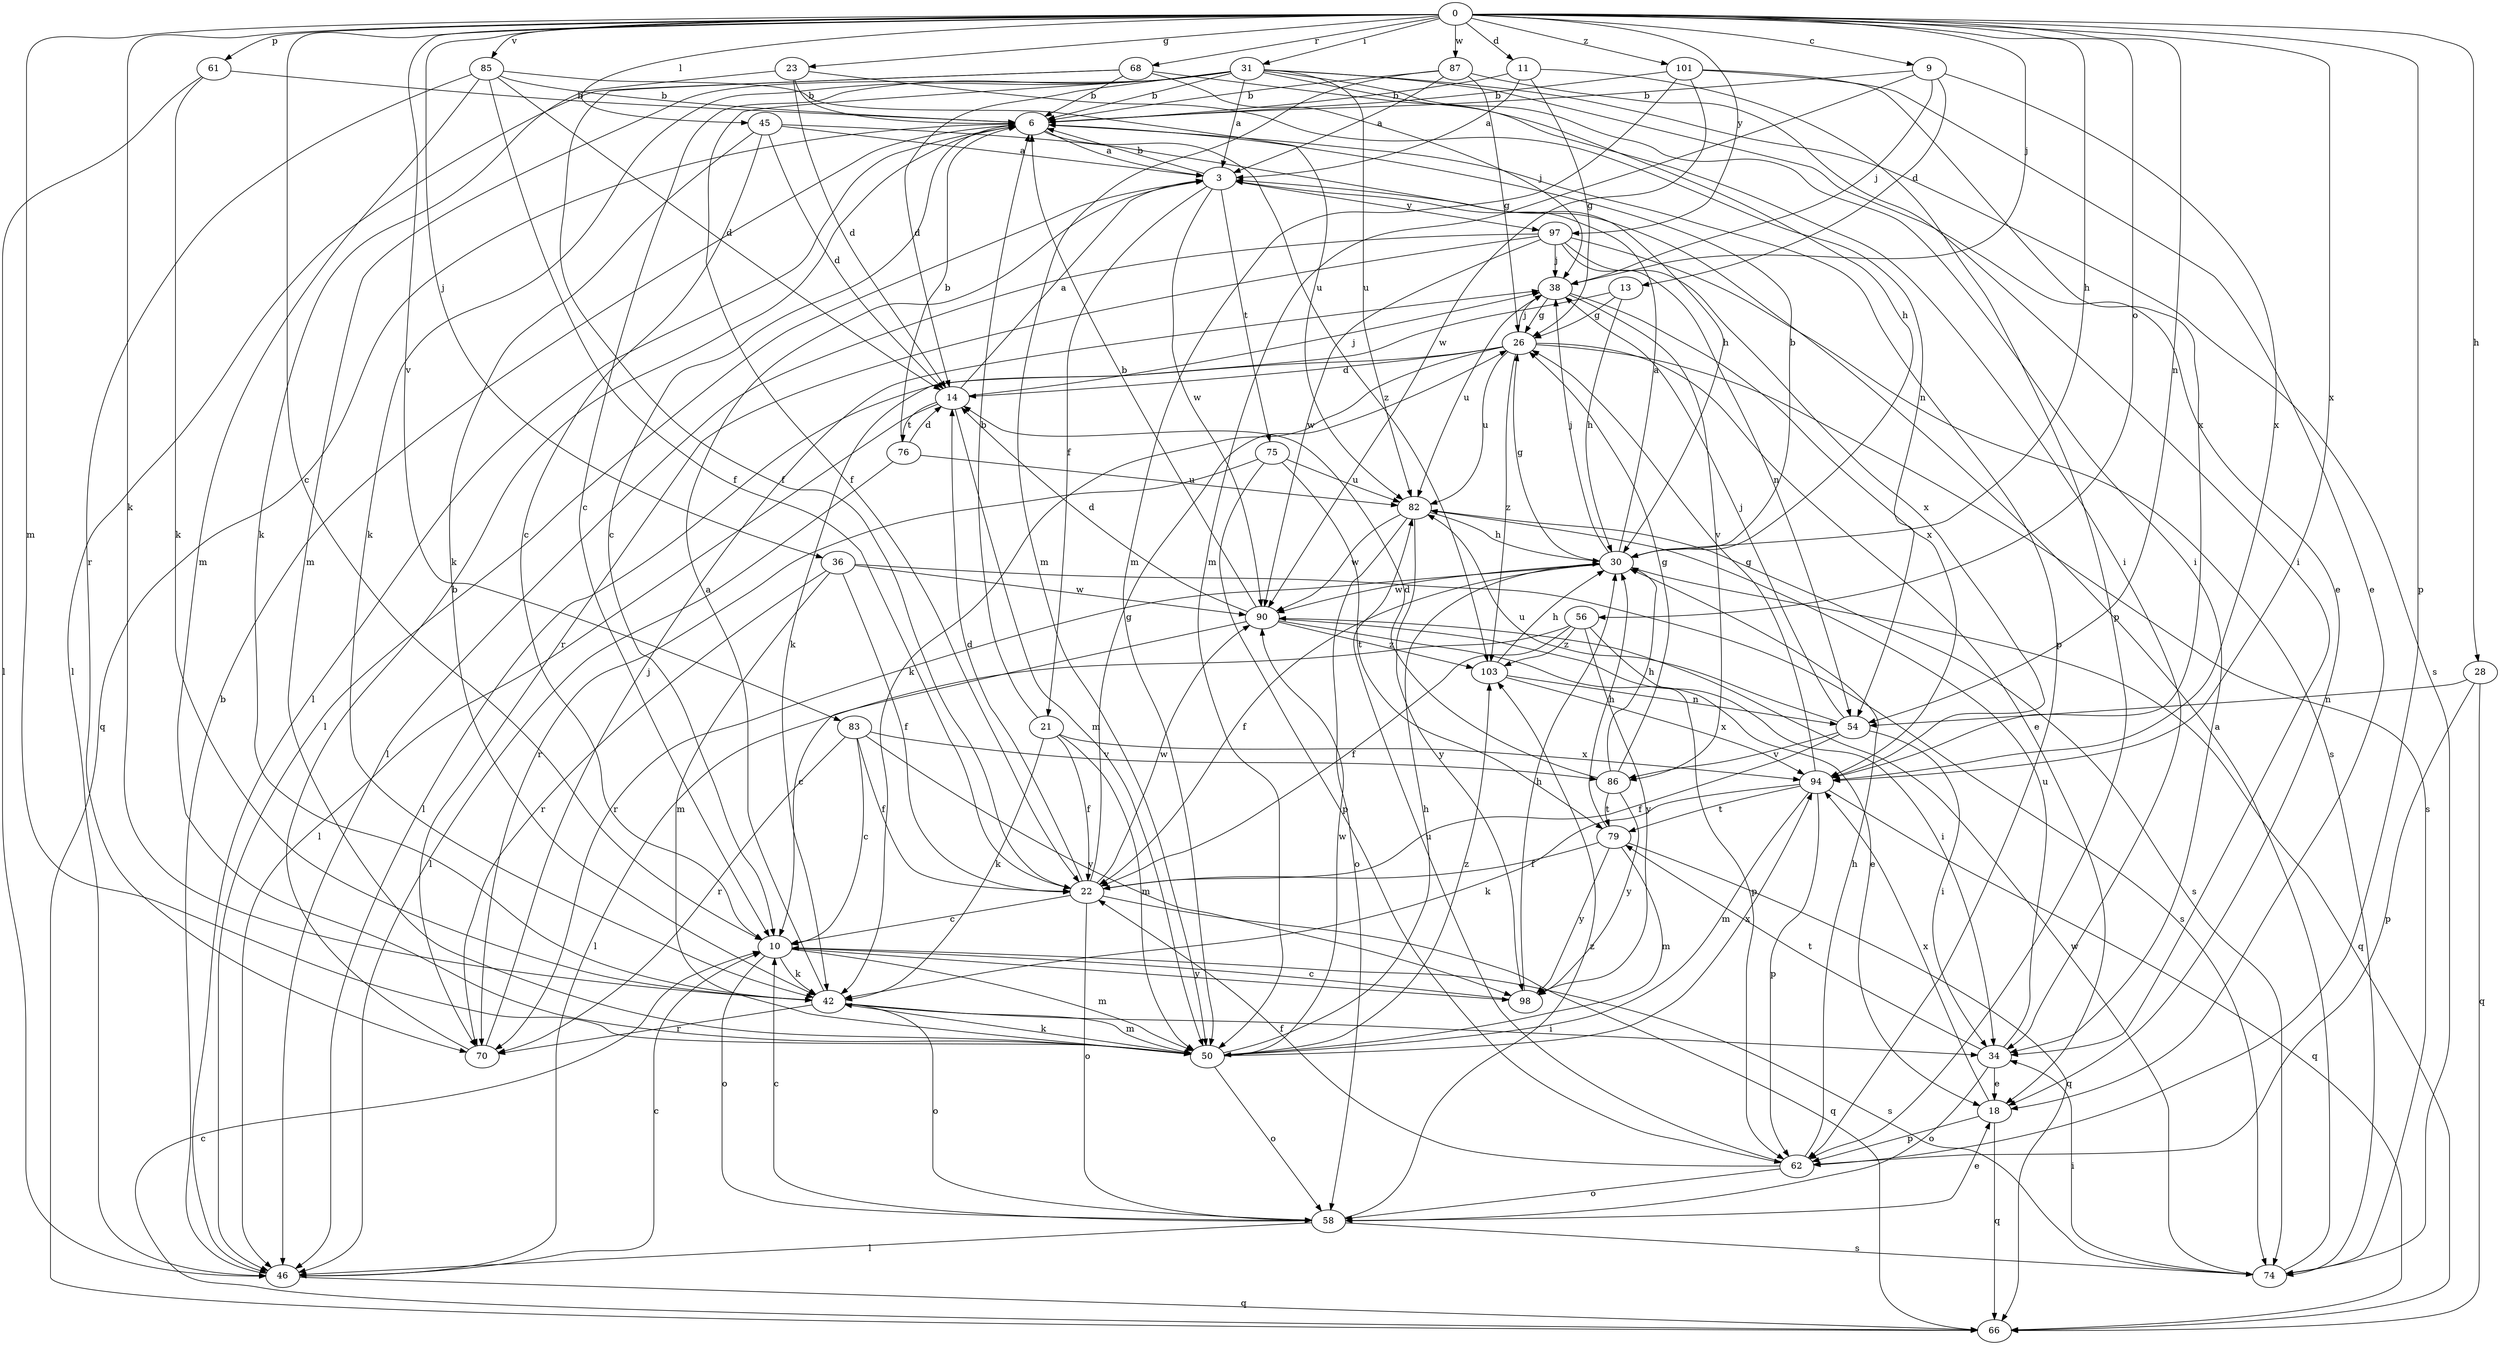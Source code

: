 strict digraph  {
0;
3;
6;
9;
10;
11;
13;
14;
18;
21;
22;
23;
26;
28;
30;
31;
34;
36;
38;
42;
45;
46;
50;
54;
56;
58;
61;
62;
66;
68;
70;
74;
75;
76;
79;
82;
83;
85;
86;
87;
90;
94;
97;
98;
101;
103;
0 -> 9  [label=c];
0 -> 10  [label=c];
0 -> 11  [label=d];
0 -> 23  [label=g];
0 -> 28  [label=h];
0 -> 30  [label=h];
0 -> 31  [label=i];
0 -> 36  [label=j];
0 -> 38  [label=j];
0 -> 42  [label=k];
0 -> 45  [label=l];
0 -> 50  [label=m];
0 -> 54  [label=n];
0 -> 56  [label=o];
0 -> 61  [label=p];
0 -> 62  [label=p];
0 -> 68  [label=r];
0 -> 83  [label=v];
0 -> 85  [label=v];
0 -> 87  [label=w];
0 -> 94  [label=x];
0 -> 97  [label=y];
0 -> 101  [label=z];
3 -> 6  [label=b];
3 -> 21  [label=f];
3 -> 46  [label=l];
3 -> 75  [label=t];
3 -> 90  [label=w];
3 -> 97  [label=y];
6 -> 3  [label=a];
6 -> 10  [label=c];
6 -> 46  [label=l];
6 -> 62  [label=p];
6 -> 66  [label=q];
6 -> 103  [label=z];
9 -> 6  [label=b];
9 -> 13  [label=d];
9 -> 38  [label=j];
9 -> 50  [label=m];
9 -> 94  [label=x];
10 -> 42  [label=k];
10 -> 50  [label=m];
10 -> 58  [label=o];
10 -> 74  [label=s];
10 -> 98  [label=y];
11 -> 3  [label=a];
11 -> 6  [label=b];
11 -> 26  [label=g];
11 -> 62  [label=p];
13 -> 26  [label=g];
13 -> 30  [label=h];
13 -> 42  [label=k];
14 -> 3  [label=a];
14 -> 38  [label=j];
14 -> 46  [label=l];
14 -> 50  [label=m];
14 -> 76  [label=t];
18 -> 62  [label=p];
18 -> 66  [label=q];
18 -> 94  [label=x];
21 -> 6  [label=b];
21 -> 22  [label=f];
21 -> 42  [label=k];
21 -> 50  [label=m];
21 -> 94  [label=x];
22 -> 10  [label=c];
22 -> 14  [label=d];
22 -> 26  [label=g];
22 -> 58  [label=o];
22 -> 66  [label=q];
22 -> 90  [label=w];
23 -> 6  [label=b];
23 -> 14  [label=d];
23 -> 42  [label=k];
23 -> 54  [label=n];
26 -> 14  [label=d];
26 -> 18  [label=e];
26 -> 38  [label=j];
26 -> 42  [label=k];
26 -> 46  [label=l];
26 -> 74  [label=s];
26 -> 82  [label=u];
26 -> 103  [label=z];
28 -> 54  [label=n];
28 -> 62  [label=p];
28 -> 66  [label=q];
30 -> 3  [label=a];
30 -> 6  [label=b];
30 -> 22  [label=f];
30 -> 26  [label=g];
30 -> 38  [label=j];
30 -> 66  [label=q];
30 -> 70  [label=r];
30 -> 90  [label=w];
31 -> 3  [label=a];
31 -> 6  [label=b];
31 -> 10  [label=c];
31 -> 14  [label=d];
31 -> 18  [label=e];
31 -> 22  [label=f];
31 -> 30  [label=h];
31 -> 34  [label=i];
31 -> 42  [label=k];
31 -> 50  [label=m];
31 -> 74  [label=s];
31 -> 82  [label=u];
34 -> 18  [label=e];
34 -> 58  [label=o];
34 -> 79  [label=t];
34 -> 82  [label=u];
36 -> 22  [label=f];
36 -> 50  [label=m];
36 -> 70  [label=r];
36 -> 74  [label=s];
36 -> 90  [label=w];
38 -> 26  [label=g];
38 -> 82  [label=u];
38 -> 86  [label=v];
38 -> 94  [label=x];
42 -> 3  [label=a];
42 -> 34  [label=i];
42 -> 50  [label=m];
42 -> 58  [label=o];
42 -> 70  [label=r];
45 -> 3  [label=a];
45 -> 10  [label=c];
45 -> 14  [label=d];
45 -> 30  [label=h];
45 -> 42  [label=k];
46 -> 6  [label=b];
46 -> 10  [label=c];
46 -> 66  [label=q];
50 -> 30  [label=h];
50 -> 42  [label=k];
50 -> 58  [label=o];
50 -> 90  [label=w];
50 -> 94  [label=x];
50 -> 103  [label=z];
54 -> 22  [label=f];
54 -> 34  [label=i];
54 -> 38  [label=j];
54 -> 82  [label=u];
54 -> 86  [label=v];
56 -> 22  [label=f];
56 -> 46  [label=l];
56 -> 62  [label=p];
56 -> 98  [label=y];
56 -> 103  [label=z];
58 -> 10  [label=c];
58 -> 18  [label=e];
58 -> 46  [label=l];
58 -> 74  [label=s];
58 -> 103  [label=z];
61 -> 6  [label=b];
61 -> 42  [label=k];
61 -> 46  [label=l];
62 -> 22  [label=f];
62 -> 30  [label=h];
62 -> 58  [label=o];
62 -> 82  [label=u];
66 -> 10  [label=c];
68 -> 6  [label=b];
68 -> 22  [label=f];
68 -> 34  [label=i];
68 -> 38  [label=j];
68 -> 46  [label=l];
70 -> 6  [label=b];
70 -> 38  [label=j];
74 -> 3  [label=a];
74 -> 34  [label=i];
74 -> 90  [label=w];
75 -> 62  [label=p];
75 -> 70  [label=r];
75 -> 79  [label=t];
75 -> 82  [label=u];
76 -> 6  [label=b];
76 -> 14  [label=d];
76 -> 46  [label=l];
76 -> 82  [label=u];
79 -> 22  [label=f];
79 -> 30  [label=h];
79 -> 50  [label=m];
79 -> 66  [label=q];
79 -> 98  [label=y];
82 -> 30  [label=h];
82 -> 58  [label=o];
82 -> 74  [label=s];
82 -> 90  [label=w];
82 -> 98  [label=y];
83 -> 10  [label=c];
83 -> 22  [label=f];
83 -> 70  [label=r];
83 -> 86  [label=v];
83 -> 98  [label=y];
85 -> 6  [label=b];
85 -> 14  [label=d];
85 -> 22  [label=f];
85 -> 50  [label=m];
85 -> 70  [label=r];
85 -> 82  [label=u];
86 -> 14  [label=d];
86 -> 26  [label=g];
86 -> 30  [label=h];
86 -> 79  [label=t];
86 -> 98  [label=y];
87 -> 3  [label=a];
87 -> 6  [label=b];
87 -> 26  [label=g];
87 -> 34  [label=i];
87 -> 50  [label=m];
90 -> 6  [label=b];
90 -> 10  [label=c];
90 -> 14  [label=d];
90 -> 18  [label=e];
90 -> 34  [label=i];
90 -> 103  [label=z];
94 -> 26  [label=g];
94 -> 42  [label=k];
94 -> 50  [label=m];
94 -> 62  [label=p];
94 -> 66  [label=q];
94 -> 79  [label=t];
97 -> 38  [label=j];
97 -> 46  [label=l];
97 -> 54  [label=n];
97 -> 70  [label=r];
97 -> 74  [label=s];
97 -> 90  [label=w];
97 -> 94  [label=x];
98 -> 10  [label=c];
98 -> 30  [label=h];
101 -> 6  [label=b];
101 -> 18  [label=e];
101 -> 50  [label=m];
101 -> 90  [label=w];
101 -> 94  [label=x];
103 -> 30  [label=h];
103 -> 54  [label=n];
103 -> 94  [label=x];
}
